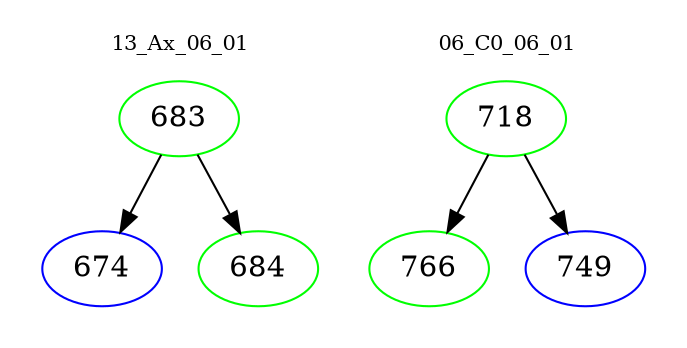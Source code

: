digraph{
subgraph cluster_0 {
color = white
label = "13_Ax_06_01";
fontsize=10;
T0_683 [label="683", color="green"]
T0_683 -> T0_674 [color="black"]
T0_674 [label="674", color="blue"]
T0_683 -> T0_684 [color="black"]
T0_684 [label="684", color="green"]
}
subgraph cluster_1 {
color = white
label = "06_C0_06_01";
fontsize=10;
T1_718 [label="718", color="green"]
T1_718 -> T1_766 [color="black"]
T1_766 [label="766", color="green"]
T1_718 -> T1_749 [color="black"]
T1_749 [label="749", color="blue"]
}
}
